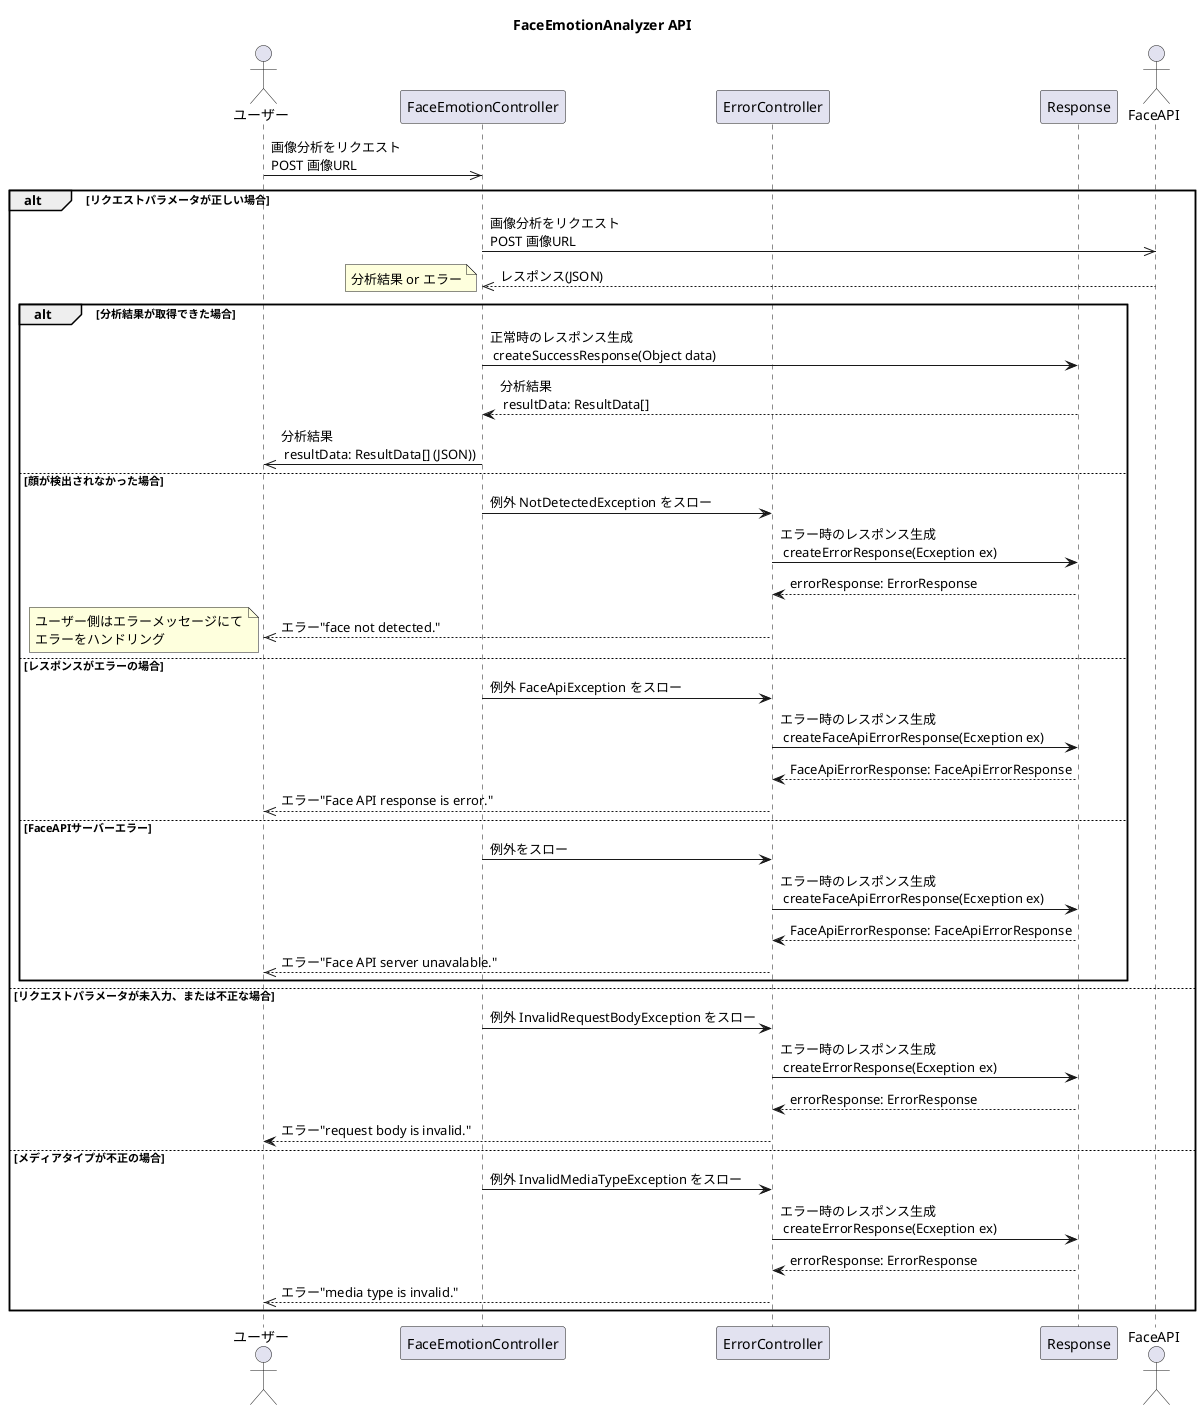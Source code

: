 @startuml
title FaceEmotionAnalyzer API

actor ユーザー
participant FaceEmotionController
participant ErrorController
participant Response
actor FaceAPI

ユーザー ->> FaceEmotionController: 画像分析をリクエスト\nPOST 画像URL


alt リクエストパラメータが正しい場合
    FaceEmotionController ->> FaceAPI: 画像分析をリクエスト\nPOST 画像URL
    FaceEmotionController <<-- FaceAPI: レスポンス(JSON)
    note left: 分析結果 or エラー

    alt 分析結果が取得できた場合
        FaceEmotionController -> Response: 正常時のレスポンス生成\n createSuccessResponse(Object data)
        FaceEmotionController <-- Response: 分析結果\n resultData: ResultData[]
        ユーザー <<- FaceEmotionController: 分析結果\n resultData: ResultData[] (JSON))
    else 顔が検出されなかった場合
        FaceEmotionController -> ErrorController: 例外 NotDetectedException をスロー
        ErrorController -> Response: エラー時のレスポンス生成\n createErrorResponse(Ecxeption ex)
        ErrorController <-- Response: errorResponse: ErrorResponse
        ユーザー <<-- ErrorController: エラー"face not detected."
        note left : ユーザー側はエラーメッセージにて\nエラーをハンドリング
    else レスポンスがエラーの場合
        FaceEmotionController -> ErrorController: 例外 FaceApiException をスロー
        ErrorController -> Response: エラー時のレスポンス生成\n createFaceApiErrorResponse(Ecxeption ex)
        ErrorController <-- Response: FaceApiErrorResponse: FaceApiErrorResponse
        ユーザー <<-- ErrorController: エラー"Face API response is error."
    else FaceAPIサーバーエラー
        FaceEmotionController -> ErrorController: 例外をスロー
        ErrorController -> Response: エラー時のレスポンス生成\n createFaceApiErrorResponse(Ecxeption ex)
        ErrorController <-- Response: FaceApiErrorResponse: FaceApiErrorResponse
        ユーザー <<-- ErrorController: エラー"Face API server unavalable."
    end


else リクエストパラメータが未入力、または不正な場合
    FaceEmotionController -> ErrorController: 例外 InvalidRequestBodyException をスロー
    ErrorController -> Response: エラー時のレスポンス生成\n createErrorResponse(Ecxeption ex)
    ErrorController <-- Response: errorResponse: ErrorResponse
    ユーザー <-- ErrorController: エラー"request body is invalid."

else メディアタイプが不正の場合
    FaceEmotionController -> ErrorController: 例外 InvalidMediaTypeException をスロー
    ErrorController -> Response: エラー時のレスポンス生成\n createErrorResponse(Ecxeption ex)
    ErrorController <-- Response: errorResponse: ErrorResponse
    ユーザー <<-- ErrorController: エラー"media type is invalid."

end

@enduml